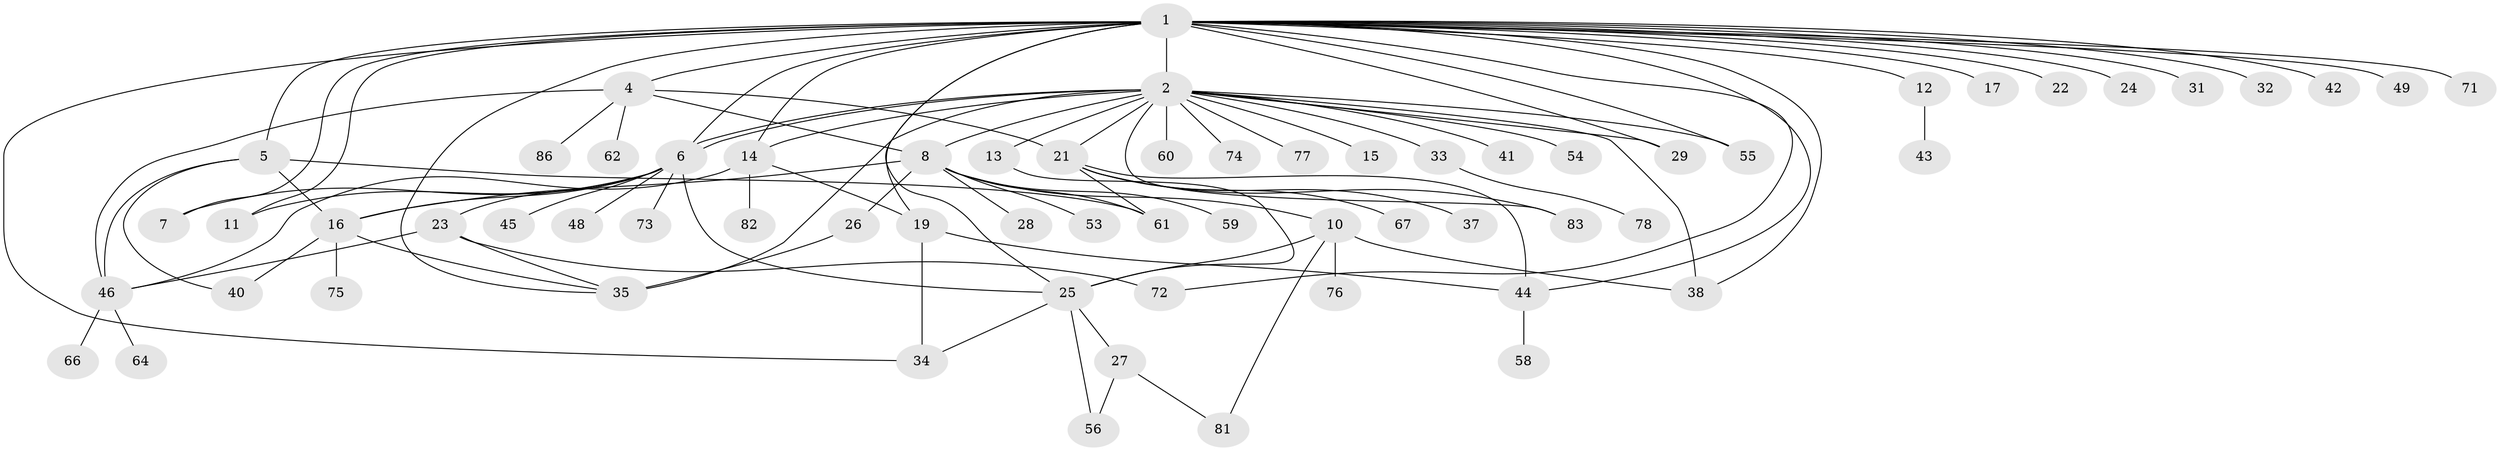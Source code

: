 // original degree distribution, {16: 0.011627906976744186, 11: 0.023255813953488372, 17: 0.011627906976744186, 5: 0.023255813953488372, 6: 0.06976744186046512, 13: 0.011627906976744186, 2: 0.2441860465116279, 15: 0.011627906976744186, 1: 0.4418604651162791, 3: 0.08139534883720931, 4: 0.05813953488372093, 8: 0.011627906976744186}
// Generated by graph-tools (version 1.1) at 2025/11/02/27/25 16:11:12]
// undirected, 65 vertices, 99 edges
graph export_dot {
graph [start="1"]
  node [color=gray90,style=filled];
  1 [super="+3"];
  2 [super="+9"];
  4 [super="+20"];
  5 [super="+18"];
  6 [super="+30"];
  7;
  8 [super="+39"];
  10 [super="+50"];
  11;
  12;
  13 [super="+52"];
  14 [super="+69"];
  15;
  16 [super="+57"];
  17;
  19 [super="+36"];
  21 [super="+47"];
  22;
  23;
  24;
  25 [super="+63"];
  26;
  27 [super="+84"];
  28;
  29;
  31;
  32;
  33;
  34;
  35 [super="+68"];
  37;
  38;
  40 [super="+65"];
  41;
  42;
  43;
  44;
  45;
  46 [super="+51"];
  48;
  49;
  53 [super="+85"];
  54 [super="+70"];
  55;
  56;
  58;
  59;
  60;
  61 [super="+79"];
  62;
  64;
  66;
  67;
  71;
  72;
  73;
  74;
  75;
  76 [super="+80"];
  77;
  78;
  81;
  82;
  83;
  86;
  1 -- 2 [weight=3];
  1 -- 5;
  1 -- 6 [weight=2];
  1 -- 12;
  1 -- 14 [weight=2];
  1 -- 22;
  1 -- 24;
  1 -- 25;
  1 -- 42;
  1 -- 49;
  1 -- 71;
  1 -- 72;
  1 -- 4;
  1 -- 7;
  1 -- 11;
  1 -- 17;
  1 -- 19;
  1 -- 29;
  1 -- 31;
  1 -- 32;
  1 -- 34;
  1 -- 35;
  1 -- 38;
  1 -- 44;
  1 -- 55;
  2 -- 6 [weight=2];
  2 -- 6;
  2 -- 13;
  2 -- 35 [weight=2];
  2 -- 38;
  2 -- 60;
  2 -- 74;
  2 -- 83 [weight=2];
  2 -- 33;
  2 -- 8;
  2 -- 41;
  2 -- 77;
  2 -- 15;
  2 -- 21;
  2 -- 54;
  2 -- 55;
  2 -- 29;
  2 -- 14;
  4 -- 8;
  4 -- 86;
  4 -- 46;
  4 -- 21;
  4 -- 62;
  5 -- 16;
  5 -- 40;
  5 -- 46;
  5 -- 61;
  6 -- 7;
  6 -- 11;
  6 -- 23;
  6 -- 25;
  6 -- 45;
  6 -- 48;
  6 -- 73;
  6 -- 16;
  8 -- 10;
  8 -- 16 [weight=2];
  8 -- 26;
  8 -- 28;
  8 -- 53;
  8 -- 59;
  8 -- 61;
  10 -- 25;
  10 -- 38;
  10 -- 76;
  10 -- 81;
  12 -- 43;
  13 -- 25;
  14 -- 19;
  14 -- 82;
  14 -- 46;
  16 -- 40;
  16 -- 75;
  16 -- 35;
  19 -- 34;
  19 -- 44;
  21 -- 37;
  21 -- 44;
  21 -- 61;
  21 -- 67;
  21 -- 83;
  23 -- 35;
  23 -- 46;
  23 -- 72;
  25 -- 27;
  25 -- 56;
  25 -- 34;
  26 -- 35;
  27 -- 56;
  27 -- 81;
  33 -- 78;
  44 -- 58;
  46 -- 64;
  46 -- 66;
}
